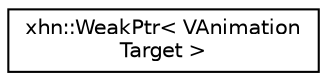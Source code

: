 digraph "Graphical Class Hierarchy"
{
  edge [fontname="Helvetica",fontsize="10",labelfontname="Helvetica",labelfontsize="10"];
  node [fontname="Helvetica",fontsize="10",shape=record];
  rankdir="LR";
  Node1 [label="xhn::WeakPtr\< VAnimation\lTarget \>",height=0.2,width=0.4,color="black", fillcolor="white", style="filled",URL="$classxhn_1_1_weak_ptr.html"];
}
